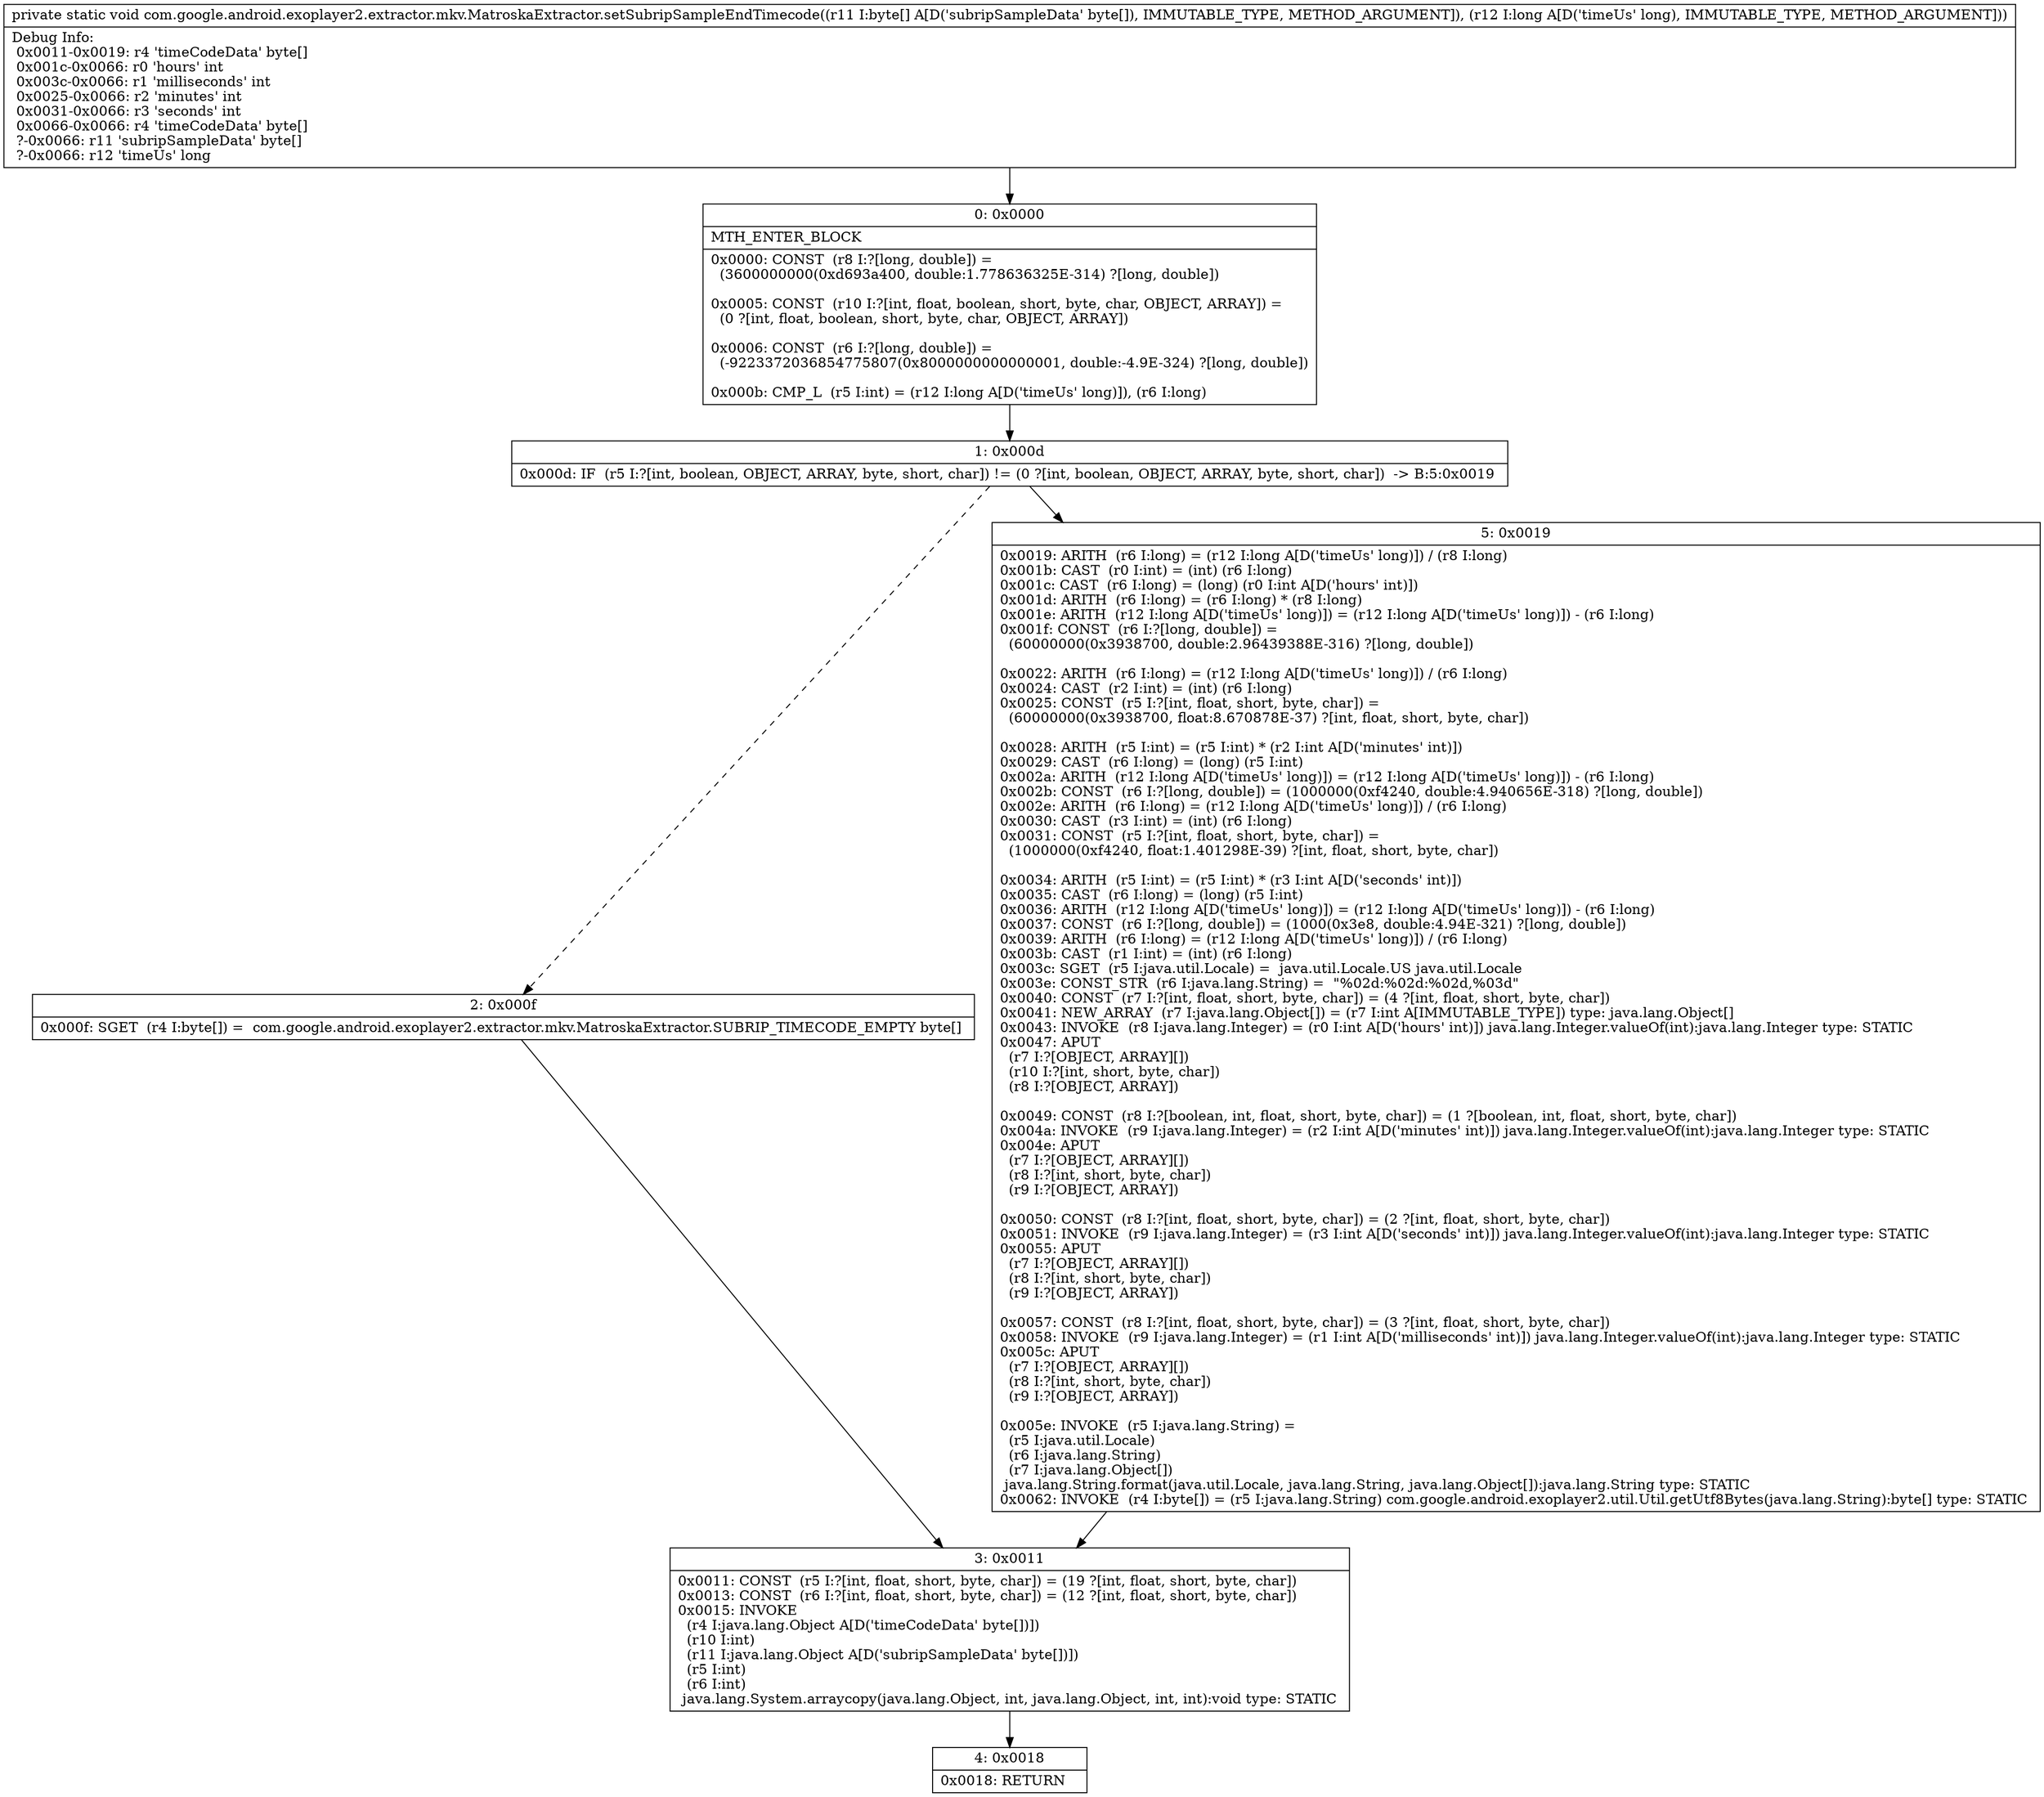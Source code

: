 digraph "CFG forcom.google.android.exoplayer2.extractor.mkv.MatroskaExtractor.setSubripSampleEndTimecode([BJ)V" {
Node_0 [shape=record,label="{0\:\ 0x0000|MTH_ENTER_BLOCK\l|0x0000: CONST  (r8 I:?[long, double]) = \l  (3600000000(0xd693a400, double:1.778636325E\-314) ?[long, double])\l \l0x0005: CONST  (r10 I:?[int, float, boolean, short, byte, char, OBJECT, ARRAY]) = \l  (0 ?[int, float, boolean, short, byte, char, OBJECT, ARRAY])\l \l0x0006: CONST  (r6 I:?[long, double]) = \l  (\-9223372036854775807(0x8000000000000001, double:\-4.9E\-324) ?[long, double])\l \l0x000b: CMP_L  (r5 I:int) = (r12 I:long A[D('timeUs' long)]), (r6 I:long) \l}"];
Node_1 [shape=record,label="{1\:\ 0x000d|0x000d: IF  (r5 I:?[int, boolean, OBJECT, ARRAY, byte, short, char]) != (0 ?[int, boolean, OBJECT, ARRAY, byte, short, char])  \-\> B:5:0x0019 \l}"];
Node_2 [shape=record,label="{2\:\ 0x000f|0x000f: SGET  (r4 I:byte[]) =  com.google.android.exoplayer2.extractor.mkv.MatroskaExtractor.SUBRIP_TIMECODE_EMPTY byte[] \l}"];
Node_3 [shape=record,label="{3\:\ 0x0011|0x0011: CONST  (r5 I:?[int, float, short, byte, char]) = (19 ?[int, float, short, byte, char]) \l0x0013: CONST  (r6 I:?[int, float, short, byte, char]) = (12 ?[int, float, short, byte, char]) \l0x0015: INVOKE  \l  (r4 I:java.lang.Object A[D('timeCodeData' byte[])])\l  (r10 I:int)\l  (r11 I:java.lang.Object A[D('subripSampleData' byte[])])\l  (r5 I:int)\l  (r6 I:int)\l java.lang.System.arraycopy(java.lang.Object, int, java.lang.Object, int, int):void type: STATIC \l}"];
Node_4 [shape=record,label="{4\:\ 0x0018|0x0018: RETURN   \l}"];
Node_5 [shape=record,label="{5\:\ 0x0019|0x0019: ARITH  (r6 I:long) = (r12 I:long A[D('timeUs' long)]) \/ (r8 I:long) \l0x001b: CAST  (r0 I:int) = (int) (r6 I:long) \l0x001c: CAST  (r6 I:long) = (long) (r0 I:int A[D('hours' int)]) \l0x001d: ARITH  (r6 I:long) = (r6 I:long) * (r8 I:long) \l0x001e: ARITH  (r12 I:long A[D('timeUs' long)]) = (r12 I:long A[D('timeUs' long)]) \- (r6 I:long) \l0x001f: CONST  (r6 I:?[long, double]) = \l  (60000000(0x3938700, double:2.96439388E\-316) ?[long, double])\l \l0x0022: ARITH  (r6 I:long) = (r12 I:long A[D('timeUs' long)]) \/ (r6 I:long) \l0x0024: CAST  (r2 I:int) = (int) (r6 I:long) \l0x0025: CONST  (r5 I:?[int, float, short, byte, char]) = \l  (60000000(0x3938700, float:8.670878E\-37) ?[int, float, short, byte, char])\l \l0x0028: ARITH  (r5 I:int) = (r5 I:int) * (r2 I:int A[D('minutes' int)]) \l0x0029: CAST  (r6 I:long) = (long) (r5 I:int) \l0x002a: ARITH  (r12 I:long A[D('timeUs' long)]) = (r12 I:long A[D('timeUs' long)]) \- (r6 I:long) \l0x002b: CONST  (r6 I:?[long, double]) = (1000000(0xf4240, double:4.940656E\-318) ?[long, double]) \l0x002e: ARITH  (r6 I:long) = (r12 I:long A[D('timeUs' long)]) \/ (r6 I:long) \l0x0030: CAST  (r3 I:int) = (int) (r6 I:long) \l0x0031: CONST  (r5 I:?[int, float, short, byte, char]) = \l  (1000000(0xf4240, float:1.401298E\-39) ?[int, float, short, byte, char])\l \l0x0034: ARITH  (r5 I:int) = (r5 I:int) * (r3 I:int A[D('seconds' int)]) \l0x0035: CAST  (r6 I:long) = (long) (r5 I:int) \l0x0036: ARITH  (r12 I:long A[D('timeUs' long)]) = (r12 I:long A[D('timeUs' long)]) \- (r6 I:long) \l0x0037: CONST  (r6 I:?[long, double]) = (1000(0x3e8, double:4.94E\-321) ?[long, double]) \l0x0039: ARITH  (r6 I:long) = (r12 I:long A[D('timeUs' long)]) \/ (r6 I:long) \l0x003b: CAST  (r1 I:int) = (int) (r6 I:long) \l0x003c: SGET  (r5 I:java.util.Locale) =  java.util.Locale.US java.util.Locale \l0x003e: CONST_STR  (r6 I:java.lang.String) =  \"%02d:%02d:%02d,%03d\" \l0x0040: CONST  (r7 I:?[int, float, short, byte, char]) = (4 ?[int, float, short, byte, char]) \l0x0041: NEW_ARRAY  (r7 I:java.lang.Object[]) = (r7 I:int A[IMMUTABLE_TYPE]) type: java.lang.Object[] \l0x0043: INVOKE  (r8 I:java.lang.Integer) = (r0 I:int A[D('hours' int)]) java.lang.Integer.valueOf(int):java.lang.Integer type: STATIC \l0x0047: APUT  \l  (r7 I:?[OBJECT, ARRAY][])\l  (r10 I:?[int, short, byte, char])\l  (r8 I:?[OBJECT, ARRAY])\l \l0x0049: CONST  (r8 I:?[boolean, int, float, short, byte, char]) = (1 ?[boolean, int, float, short, byte, char]) \l0x004a: INVOKE  (r9 I:java.lang.Integer) = (r2 I:int A[D('minutes' int)]) java.lang.Integer.valueOf(int):java.lang.Integer type: STATIC \l0x004e: APUT  \l  (r7 I:?[OBJECT, ARRAY][])\l  (r8 I:?[int, short, byte, char])\l  (r9 I:?[OBJECT, ARRAY])\l \l0x0050: CONST  (r8 I:?[int, float, short, byte, char]) = (2 ?[int, float, short, byte, char]) \l0x0051: INVOKE  (r9 I:java.lang.Integer) = (r3 I:int A[D('seconds' int)]) java.lang.Integer.valueOf(int):java.lang.Integer type: STATIC \l0x0055: APUT  \l  (r7 I:?[OBJECT, ARRAY][])\l  (r8 I:?[int, short, byte, char])\l  (r9 I:?[OBJECT, ARRAY])\l \l0x0057: CONST  (r8 I:?[int, float, short, byte, char]) = (3 ?[int, float, short, byte, char]) \l0x0058: INVOKE  (r9 I:java.lang.Integer) = (r1 I:int A[D('milliseconds' int)]) java.lang.Integer.valueOf(int):java.lang.Integer type: STATIC \l0x005c: APUT  \l  (r7 I:?[OBJECT, ARRAY][])\l  (r8 I:?[int, short, byte, char])\l  (r9 I:?[OBJECT, ARRAY])\l \l0x005e: INVOKE  (r5 I:java.lang.String) = \l  (r5 I:java.util.Locale)\l  (r6 I:java.lang.String)\l  (r7 I:java.lang.Object[])\l java.lang.String.format(java.util.Locale, java.lang.String, java.lang.Object[]):java.lang.String type: STATIC \l0x0062: INVOKE  (r4 I:byte[]) = (r5 I:java.lang.String) com.google.android.exoplayer2.util.Util.getUtf8Bytes(java.lang.String):byte[] type: STATIC \l}"];
MethodNode[shape=record,label="{private static void com.google.android.exoplayer2.extractor.mkv.MatroskaExtractor.setSubripSampleEndTimecode((r11 I:byte[] A[D('subripSampleData' byte[]), IMMUTABLE_TYPE, METHOD_ARGUMENT]), (r12 I:long A[D('timeUs' long), IMMUTABLE_TYPE, METHOD_ARGUMENT]))  | Debug Info:\l  0x0011\-0x0019: r4 'timeCodeData' byte[]\l  0x001c\-0x0066: r0 'hours' int\l  0x003c\-0x0066: r1 'milliseconds' int\l  0x0025\-0x0066: r2 'minutes' int\l  0x0031\-0x0066: r3 'seconds' int\l  0x0066\-0x0066: r4 'timeCodeData' byte[]\l  ?\-0x0066: r11 'subripSampleData' byte[]\l  ?\-0x0066: r12 'timeUs' long\l}"];
MethodNode -> Node_0;
Node_0 -> Node_1;
Node_1 -> Node_2[style=dashed];
Node_1 -> Node_5;
Node_2 -> Node_3;
Node_3 -> Node_4;
Node_5 -> Node_3;
}

